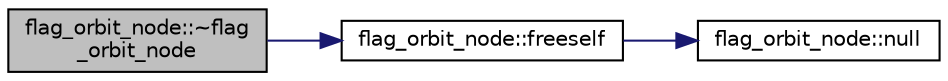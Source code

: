 digraph "flag_orbit_node::~flag_orbit_node"
{
  edge [fontname="Helvetica",fontsize="10",labelfontname="Helvetica",labelfontsize="10"];
  node [fontname="Helvetica",fontsize="10",shape=record];
  rankdir="LR";
  Node3 [label="flag_orbit_node::~flag\l_orbit_node",height=0.2,width=0.4,color="black", fillcolor="grey75", style="filled", fontcolor="black"];
  Node3 -> Node4 [color="midnightblue",fontsize="10",style="solid",fontname="Helvetica"];
  Node4 [label="flag_orbit_node::freeself",height=0.2,width=0.4,color="black", fillcolor="white", style="filled",URL="$df/dd1/classflag__orbit__node.html#a00fc45fda1ba153bdbd6ab8cac6f86e6"];
  Node4 -> Node5 [color="midnightblue",fontsize="10",style="solid",fontname="Helvetica"];
  Node5 [label="flag_orbit_node::null",height=0.2,width=0.4,color="black", fillcolor="white", style="filled",URL="$df/dd1/classflag__orbit__node.html#a5f01a74db4cb9fe9d0e44f2e879280b3"];
}
